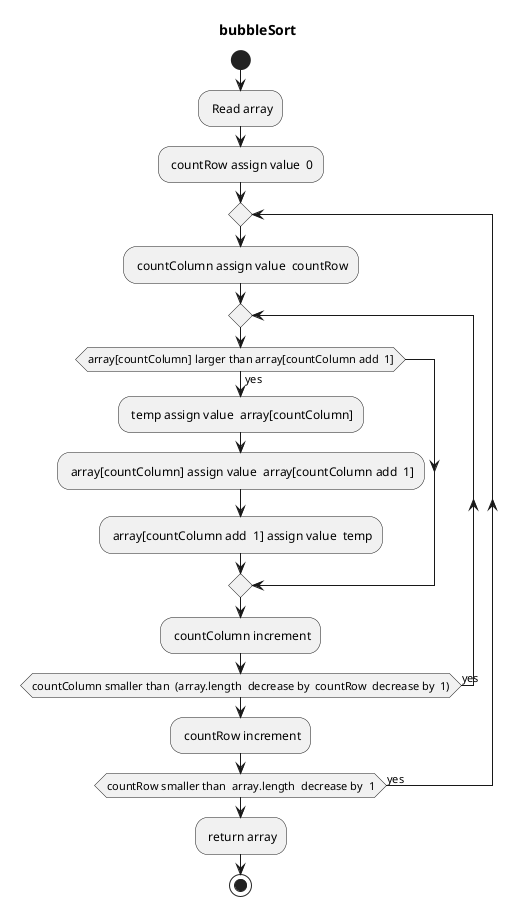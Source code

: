 @startuml
title bubbleSort
start
: Read array;
: countRow assign value  0;
repeat
  : countColumn assign value  countRow;
  repeat
    if (array[countColumn] larger than array[countColumn add  1]) then (yes)
      : temp assign value  array[countColumn];
      : array[countColumn] assign value  array[countColumn add  1];
      : array[countColumn add  1] assign value  temp;
    endif
    : countColumn increment;
  repeat while (countColumn smaller than  (array.length  decrease by  countRow  decrease by  1)) is (yes)
  : countRow increment;
repeat while (countRow smaller than  array.length  decrease by  1) is (yes)
: return array;
stop
@enduml